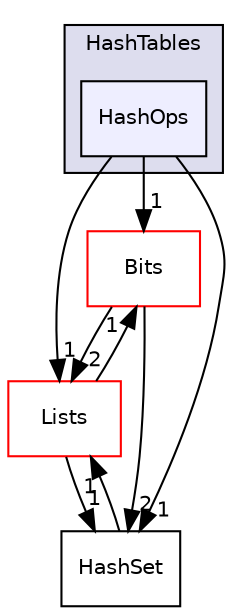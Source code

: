 digraph "src/OpenFOAM/containers/HashTables/HashOps" {
  bgcolor=transparent;
  compound=true
  node [ fontsize="10", fontname="Helvetica"];
  edge [ labelfontsize="10", labelfontname="Helvetica"];
  subgraph clusterdir_46dbcbff8acc0ae94a21b2306d4033de {
    graph [ bgcolor="#ddddee", pencolor="black", label="HashTables" fontname="Helvetica", fontsize="10", URL="dir_46dbcbff8acc0ae94a21b2306d4033de.html"]
  dir_c6033071a64522a9c9d4c9f2ec5fac32 [shape=box, label="HashOps", style="filled", fillcolor="#eeeeff", pencolor="black", URL="dir_c6033071a64522a9c9d4c9f2ec5fac32.html"];
  }
  dir_d88157af7a891d11a6818b2689bd5e5e [shape=box label="Bits" color="red" URL="dir_d88157af7a891d11a6818b2689bd5e5e.html"];
  dir_f87fe3b02e96c330e8a853ff310f1666 [shape=box label="Lists" color="red" URL="dir_f87fe3b02e96c330e8a853ff310f1666.html"];
  dir_86ef61c4f082e14e1ecb08a941813d2b [shape=box label="HashSet" URL="dir_86ef61c4f082e14e1ecb08a941813d2b.html"];
  dir_c6033071a64522a9c9d4c9f2ec5fac32->dir_d88157af7a891d11a6818b2689bd5e5e [headlabel="1", labeldistance=1.5 headhref="dir_002173_002157.html"];
  dir_c6033071a64522a9c9d4c9f2ec5fac32->dir_f87fe3b02e96c330e8a853ff310f1666 [headlabel="1", labeldistance=1.5 headhref="dir_002173_002198.html"];
  dir_c6033071a64522a9c9d4c9f2ec5fac32->dir_86ef61c4f082e14e1ecb08a941813d2b [headlabel="1", labeldistance=1.5 headhref="dir_002173_002175.html"];
  dir_d88157af7a891d11a6818b2689bd5e5e->dir_f87fe3b02e96c330e8a853ff310f1666 [headlabel="2", labeldistance=1.5 headhref="dir_002157_002198.html"];
  dir_d88157af7a891d11a6818b2689bd5e5e->dir_86ef61c4f082e14e1ecb08a941813d2b [headlabel="2", labeldistance=1.5 headhref="dir_002157_002175.html"];
  dir_f87fe3b02e96c330e8a853ff310f1666->dir_d88157af7a891d11a6818b2689bd5e5e [headlabel="1", labeldistance=1.5 headhref="dir_002198_002157.html"];
  dir_f87fe3b02e96c330e8a853ff310f1666->dir_86ef61c4f082e14e1ecb08a941813d2b [headlabel="1", labeldistance=1.5 headhref="dir_002198_002175.html"];
  dir_86ef61c4f082e14e1ecb08a941813d2b->dir_f87fe3b02e96c330e8a853ff310f1666 [headlabel="1", labeldistance=1.5 headhref="dir_002175_002198.html"];
}
